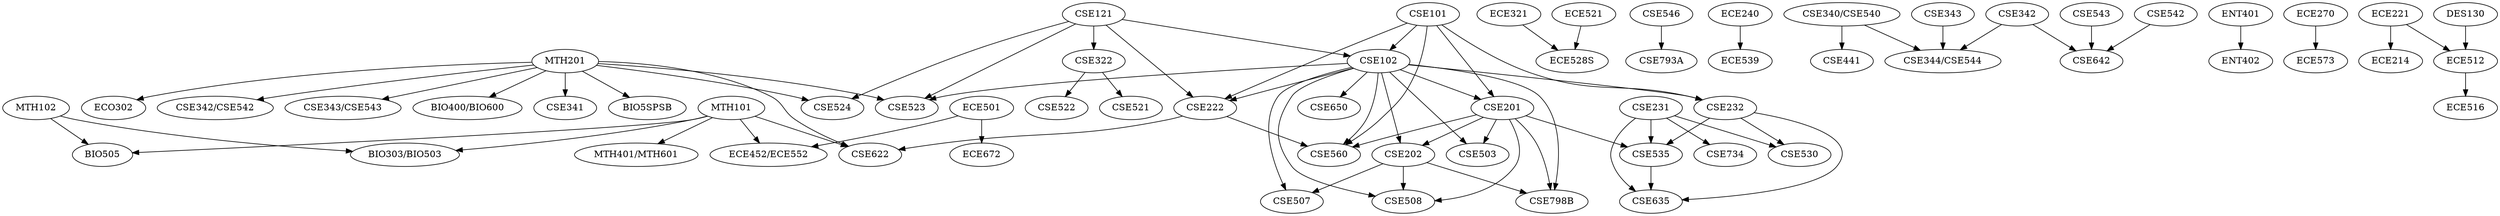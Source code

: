 strict digraph G {
CSE524;
ECE528S;
CSE793A;
CSE650;
ECE240;
CSE530;
CSE343;
CSE798B;
CSE522;
CSE535;
CSE101;
MTH201;
ENT401;
ECE270;
ECE221;
CSE521;
BIO505;
"CSE342/CSE542";
CSE642;
CSE503;
"CSE343/CSE543";
ENT402;
CSE734;
"ECE452/ECE552";
CSE560;
CSE232;
ECE321;
ECE672;
"BIO400/BIO600";
CSE508;
CSE635;
CSE507;
MTH101;
ECE516;
"CSE344/CSE544";
CSE102;
CSE231;
ECE214;
MTH102;
CSE546;
ECE539;
CSE322;
CSE341;
CSE121;
CSE202;
ECE501;
"BIO303/BIO503";
BIO5SPSB;
ECE573;
CSE222;
CSE342;
CSE622;
CSE441;
"CSE340/CSE540";
CSE201;
CSE543;
ECE521;
ECE512;
CSE542;
CSE523;
"MTH401/MTH601";
ECO302;
DES130;
ECE240 -> ECE539;
CSE343 -> "CSE344/CSE544";
CSE535 -> CSE635;
CSE101 -> CSE232;
CSE101 -> CSE222;
CSE101 -> CSE201;
CSE101 -> CSE102;
CSE101 -> CSE560;
MTH201 -> BIO5SPSB;
MTH201 -> CSE524;
MTH201 -> ECO302;
MTH201 -> CSE622;
MTH201 -> CSE523;
MTH201 -> CSE341;
MTH201 -> "CSE342/CSE542";
MTH201 -> "BIO400/BIO600";
MTH201 -> "CSE343/CSE543";
ENT401 -> ENT402;
ECE270 -> ECE573;
ECE221 -> ECE214;
ECE221 -> ECE512;
CSE232 -> CSE535;
CSE232 -> CSE530;
CSE232 -> CSE635;
ECE321 -> ECE528S;
MTH101 -> BIO505;
MTH101 -> "ECE452/ECE552";
MTH101 -> CSE622;
MTH101 -> "MTH401/MTH601";
MTH101 -> "BIO303/BIO503";
CSE102 -> CSE507;
CSE102 -> CSE508;
CSE102 -> CSE222;
CSE102 -> CSE503;
CSE102 -> CSE798B;
CSE102 -> CSE560;
CSE102 -> CSE523;
CSE102 -> CSE232;
CSE102 -> CSE650;
CSE102 -> CSE202;
CSE102 -> CSE201;
CSE231 -> CSE734;
CSE231 -> CSE535;
CSE231 -> CSE530;
CSE231 -> CSE635;
MTH102 -> BIO505;
MTH102 -> "BIO303/BIO503";
CSE546 -> CSE793A;
CSE322 -> CSE522;
CSE322 -> CSE521;
CSE121 -> CSE523;
CSE121 -> CSE524;
CSE121 -> CSE222;
CSE121 -> CSE322;
CSE121 -> CSE102;
CSE202 -> CSE507;
CSE202 -> CSE798B;
CSE202 -> CSE508;
ECE501 -> "ECE452/ECE552";
ECE501 -> ECE672;
CSE222 -> CSE622;
CSE222 -> CSE560;
CSE342 -> CSE642;
CSE342 -> "CSE344/CSE544";
"CSE340/CSE540" -> CSE441;
"CSE340/CSE540" -> "CSE344/CSE544";
CSE201 -> CSE503;
CSE201 -> CSE798B;
CSE201 -> CSE560;
CSE201 -> CSE535;
CSE201 -> CSE202;
CSE201 -> CSE508;
CSE543 -> CSE642;
ECE521 -> ECE528S;
ECE512 -> ECE516;
CSE542 -> CSE642;
DES130 -> ECE512;
}
